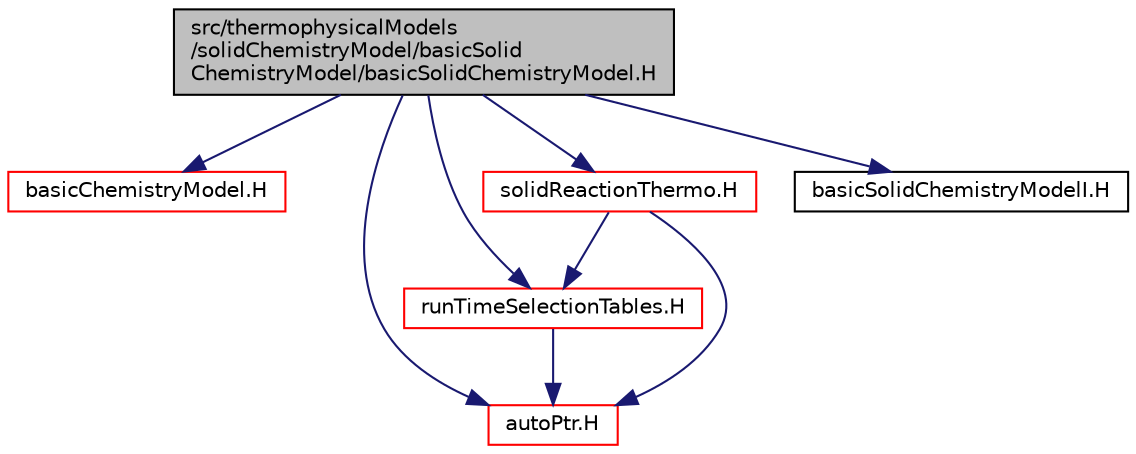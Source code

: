 digraph "src/thermophysicalModels/solidChemistryModel/basicSolidChemistryModel/basicSolidChemistryModel.H"
{
  bgcolor="transparent";
  edge [fontname="Helvetica",fontsize="10",labelfontname="Helvetica",labelfontsize="10"];
  node [fontname="Helvetica",fontsize="10",shape=record];
  Node1 [label="src/thermophysicalModels\l/solidChemistryModel/basicSolid\lChemistryModel/basicSolidChemistryModel.H",height=0.2,width=0.4,color="black", fillcolor="grey75", style="filled", fontcolor="black"];
  Node1 -> Node2 [color="midnightblue",fontsize="10",style="solid",fontname="Helvetica"];
  Node2 [label="basicChemistryModel.H",height=0.2,width=0.4,color="red",URL="$a09903.html"];
  Node1 -> Node3 [color="midnightblue",fontsize="10",style="solid",fontname="Helvetica"];
  Node3 [label="autoPtr.H",height=0.2,width=0.4,color="red",URL="$a08395.html"];
  Node1 -> Node4 [color="midnightblue",fontsize="10",style="solid",fontname="Helvetica"];
  Node4 [label="runTimeSelectionTables.H",height=0.2,width=0.4,color="red",URL="$a07789.html",tooltip="Macros to ease declaration of run-time selection tables. "];
  Node4 -> Node3 [color="midnightblue",fontsize="10",style="solid",fontname="Helvetica"];
  Node1 -> Node5 [color="midnightblue",fontsize="10",style="solid",fontname="Helvetica"];
  Node5 [label="solidReactionThermo.H",height=0.2,width=0.4,color="red",URL="$a10200.html"];
  Node5 -> Node3 [color="midnightblue",fontsize="10",style="solid",fontname="Helvetica"];
  Node5 -> Node4 [color="midnightblue",fontsize="10",style="solid",fontname="Helvetica"];
  Node1 -> Node6 [color="midnightblue",fontsize="10",style="solid",fontname="Helvetica"];
  Node6 [label="basicSolidChemistryModelI.H",height=0.2,width=0.4,color="black",URL="$a10166.html"];
}
